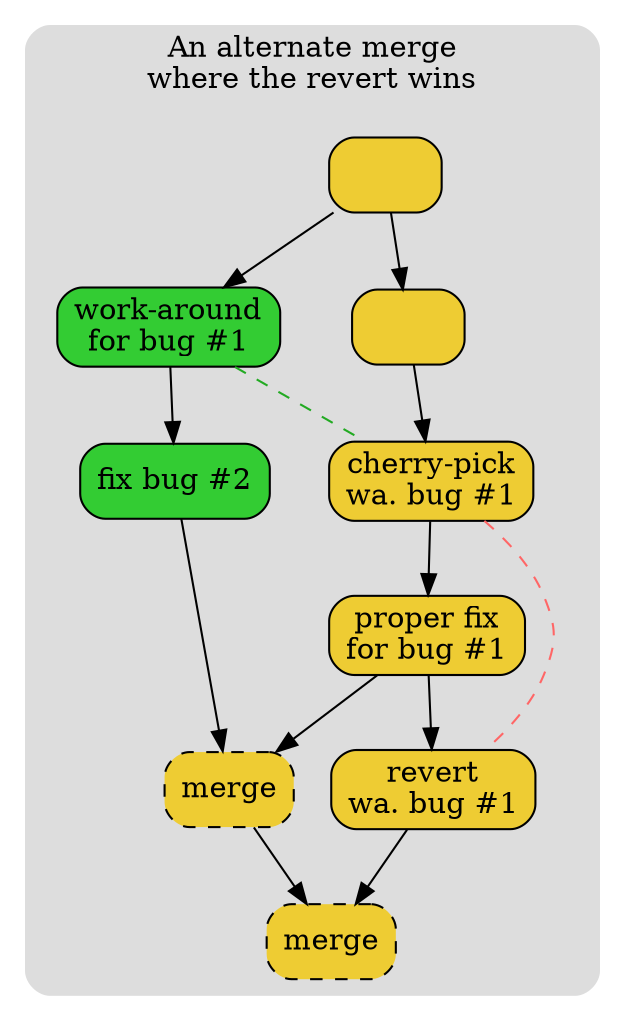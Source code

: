 digraph {
    graph [bgcolor=invis compound=true]
    subgraph cluster_all
    {
        graph [color=invis bgcolor="#dddddd" style=rounded]
        label="An alternate merge\nwhere the revert wins"

        node [fillcolor="#eecc33" style="rounded,filled" shape=rect label=""]

        subgraph cluster_main
        {
            label=""
            main2 -> main3 -> main4 -> main5 -> main6
            main4 [label="cherry-pick\nwa. bug #1"]
            main5 [label="proper fix\nfor bug #1"]
            main6 [label="revert\nwa. bug #1"]
        }

        subgraph cluster_rela
        {
            label=""
            node [fillcolor="#33cc33"]
            rela0 -> rela

            rela0 [label="work-around\nfor bug #1"]
            rela [label="fix bug #2"]
        }

        merge0 -> merge1

        merge0 [label="merge" style="dashed,filled,rounded"]
        merge1 [label="merge" style="dashed,filled,rounded"]

        main2 -> rela0
        rela -> merge0
        main5 -> merge0
        main6 -> merge1
 
        rel_root [style=invis]
        rel_root -> rela0 [style=invis]

        edge [style=dashed arrowhead=none]
        rela0 -> main4 [color="#22aa22"]
        main4 -> main6 [color="#ff6666"]
    }
}